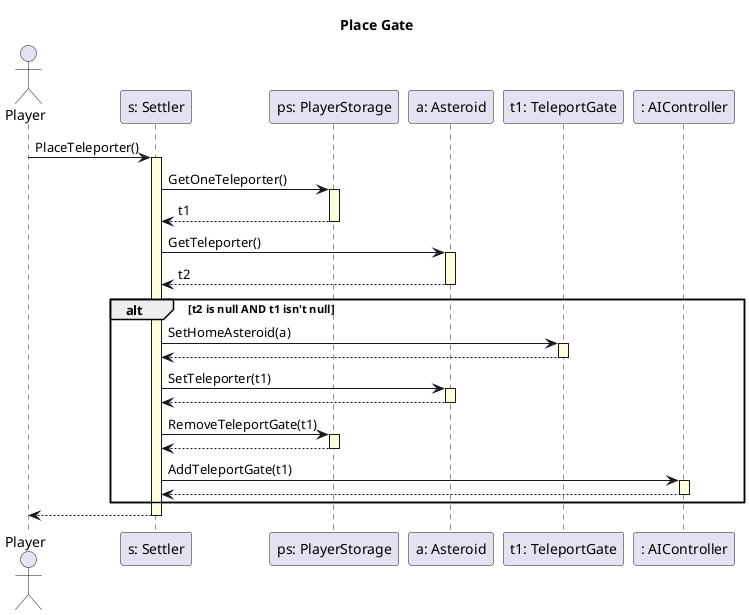 @startuml
skinparam SequenceLifeLineBackgroundColor LightYellow

title "Place Gate"

actor Player as player
participant "s: Settler" as settler
participant "ps: PlayerStorage" as storage
participant "a: Asteroid" as asteroid
participant "t1: TeleportGate" as t1
participant ": AIController" as ai

player -> settler ++: PlaceTeleporter()

    settler -> storage ++: GetOneTeleporter()
    storage --> settler -- : t1

    settler -> asteroid ++: GetTeleporter()
    asteroid --> settler -- : t2

    alt t2 is null AND t1 isn't null

        settler -> t1 ++: SetHomeAsteroid(a)
        t1 --> settler --

        settler -> asteroid ++: SetTeleporter(t1)
        asteroid --> settler --

        settler -> storage ++: RemoveTeleportGate(t1)
        storage --> settler --

        settler -> ai ++: AddTeleportGate(t1)
        ai --> settler --

    end

settler --> player --

@enduml
